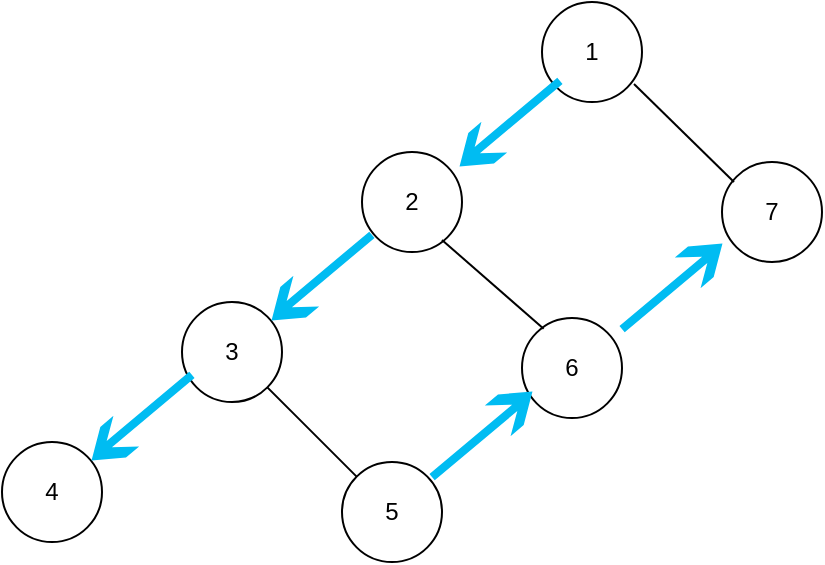 <mxfile version="10.6.5" type="device"><diagram id="3EpX4zbUha_3QOeNLLVR" name="第 1 页"><mxGraphModel dx="1398" dy="761" grid="1" gridSize="10" guides="1" tooltips="1" connect="1" arrows="1" fold="1" page="1" pageScale="1" pageWidth="827" pageHeight="1169" math="0" shadow="0"><root><mxCell id="0"/><mxCell id="1" parent="0"/><mxCell id="azZ4je2wWBlwgvsyTDgF-4" value="1" style="ellipse;whiteSpace=wrap;html=1;aspect=fixed;" vertex="1" parent="1"><mxGeometry x="380" y="50" width="50" height="50" as="geometry"/></mxCell><mxCell id="azZ4je2wWBlwgvsyTDgF-5" value="2" style="ellipse;whiteSpace=wrap;html=1;aspect=fixed;" vertex="1" parent="1"><mxGeometry x="290" y="125" width="50" height="50" as="geometry"/></mxCell><mxCell id="azZ4je2wWBlwgvsyTDgF-6" value="6" style="ellipse;whiteSpace=wrap;html=1;aspect=fixed;" vertex="1" parent="1"><mxGeometry x="370" y="208" width="50" height="50" as="geometry"/></mxCell><mxCell id="azZ4je2wWBlwgvsyTDgF-8" value="3" style="ellipse;whiteSpace=wrap;html=1;aspect=fixed;" vertex="1" parent="1"><mxGeometry x="200" y="200" width="50" height="50" as="geometry"/></mxCell><mxCell id="azZ4je2wWBlwgvsyTDgF-9" value="4" style="ellipse;whiteSpace=wrap;html=1;aspect=fixed;" vertex="1" parent="1"><mxGeometry x="110" y="270" width="50" height="50" as="geometry"/></mxCell><mxCell id="azZ4je2wWBlwgvsyTDgF-10" value="5" style="ellipse;whiteSpace=wrap;html=1;aspect=fixed;" vertex="1" parent="1"><mxGeometry x="280" y="280" width="50" height="50" as="geometry"/></mxCell><mxCell id="azZ4je2wWBlwgvsyTDgF-11" value="7" style="ellipse;whiteSpace=wrap;html=1;aspect=fixed;" vertex="1" parent="1"><mxGeometry x="470" y="130" width="50" height="50" as="geometry"/></mxCell><mxCell id="azZ4je2wWBlwgvsyTDgF-12" value="" style="pointerEvents=1;shadow=0;dashed=0;html=1;strokeColor=none;labelPosition=center;verticalLabelPosition=bottom;verticalAlign=top;align=center;shape=mxgraph.mscae.deprecated.poster_arrow;fillColor=#00BCF2;rotation=50;" vertex="1" parent="1"><mxGeometry x="354" y="78" width="20" height="66" as="geometry"/></mxCell><mxCell id="azZ4je2wWBlwgvsyTDgF-14" value="" style="pointerEvents=1;shadow=0;dashed=0;html=1;strokeColor=none;labelPosition=center;verticalLabelPosition=bottom;verticalAlign=top;align=center;shape=mxgraph.mscae.deprecated.poster_arrow;fillColor=#00BCF2;rotation=50;" vertex="1" parent="1"><mxGeometry x="260" y="155" width="20" height="66" as="geometry"/></mxCell><mxCell id="azZ4je2wWBlwgvsyTDgF-15" value="" style="pointerEvents=1;shadow=0;dashed=0;html=1;strokeColor=none;labelPosition=center;verticalLabelPosition=bottom;verticalAlign=top;align=center;shape=mxgraph.mscae.deprecated.poster_arrow;fillColor=#00BCF2;rotation=50;" vertex="1" parent="1"><mxGeometry x="170" y="225" width="20" height="66" as="geometry"/></mxCell><mxCell id="azZ4je2wWBlwgvsyTDgF-17" value="" style="endArrow=none;html=1;exitX=1;exitY=1;exitDx=0;exitDy=0;" edge="1" parent="1" source="azZ4je2wWBlwgvsyTDgF-8" target="azZ4je2wWBlwgvsyTDgF-10"><mxGeometry width="50" height="50" relative="1" as="geometry"><mxPoint x="240" y="230" as="sourcePoint"/><mxPoint x="300" y="310" as="targetPoint"/></mxGeometry></mxCell><mxCell id="azZ4je2wWBlwgvsyTDgF-18" value="" style="endArrow=none;html=1;" edge="1" parent="1"><mxGeometry width="50" height="50" relative="1" as="geometry"><mxPoint x="330" y="169" as="sourcePoint"/><mxPoint x="380.822" y="213.322" as="targetPoint"/></mxGeometry></mxCell><mxCell id="azZ4je2wWBlwgvsyTDgF-19" value="" style="endArrow=none;html=1;entryX=0;entryY=0.16;entryDx=0;entryDy=0;entryPerimeter=0;" edge="1" parent="1"><mxGeometry width="50" height="50" relative="1" as="geometry"><mxPoint x="426" y="91" as="sourcePoint"/><mxPoint x="476" y="140" as="targetPoint"/></mxGeometry></mxCell><mxCell id="azZ4je2wWBlwgvsyTDgF-20" value="" style="pointerEvents=1;shadow=0;dashed=0;html=1;strokeColor=none;labelPosition=center;verticalLabelPosition=bottom;verticalAlign=top;align=center;shape=mxgraph.mscae.deprecated.poster_arrow;fillColor=#00BCF2;rotation=230;" vertex="1" parent="1"><mxGeometry x="340" y="233" width="20" height="66" as="geometry"/></mxCell><mxCell id="azZ4je2wWBlwgvsyTDgF-21" value="" style="pointerEvents=1;shadow=0;dashed=0;html=1;strokeColor=none;labelPosition=center;verticalLabelPosition=bottom;verticalAlign=top;align=center;shape=mxgraph.mscae.deprecated.poster_arrow;fillColor=#00BCF2;rotation=230;" vertex="1" parent="1"><mxGeometry x="435" y="159" width="20" height="66" as="geometry"/></mxCell></root></mxGraphModel></diagram></mxfile>